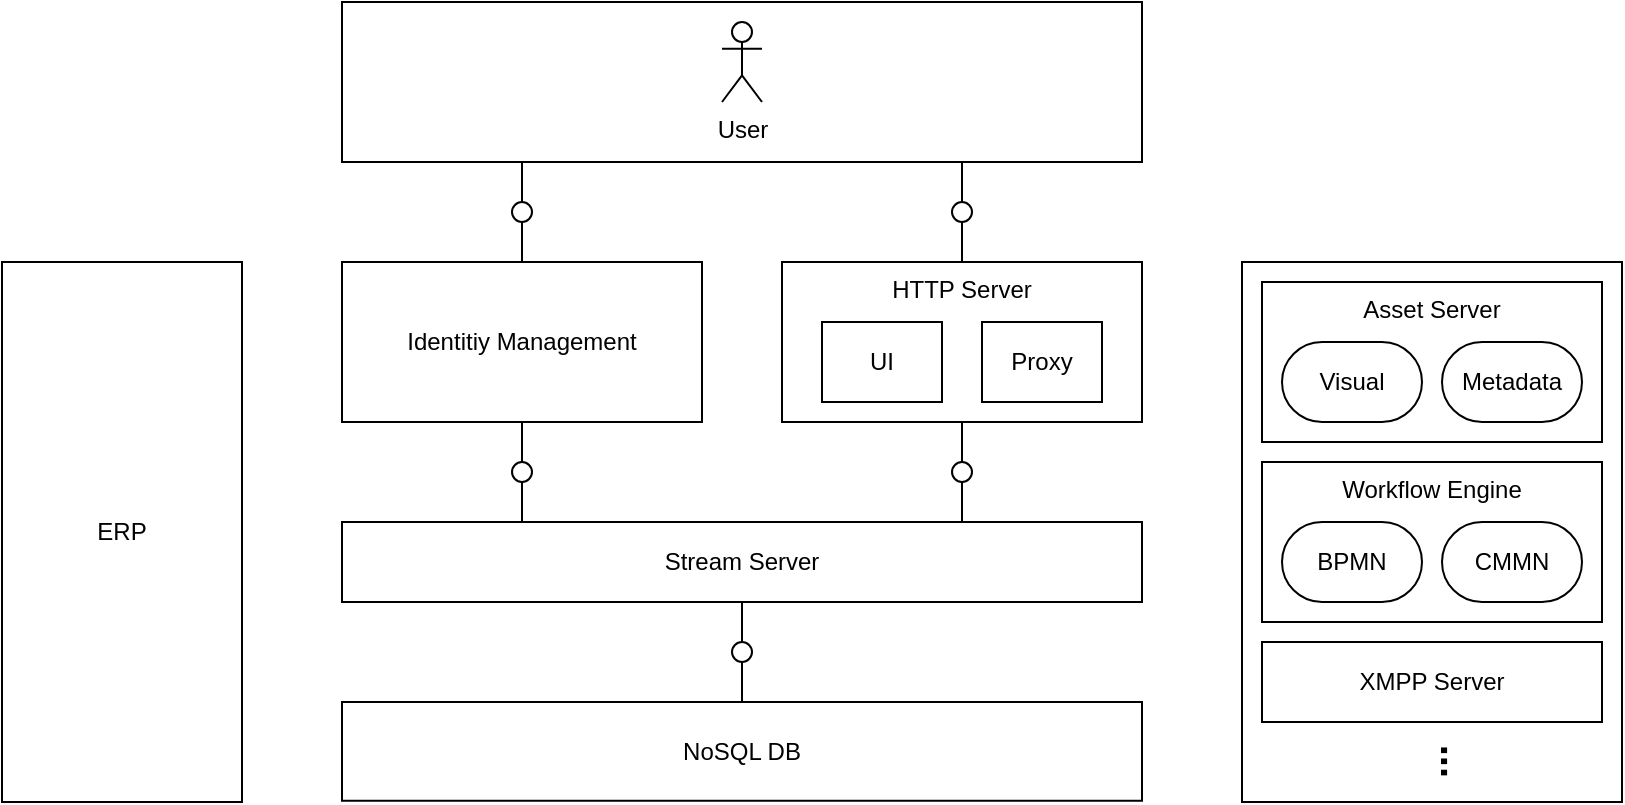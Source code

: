 <mxfile version="13.2.4" type="github">
  <diagram id="8TGCa_ktwGSLHj1pzFkR" name="Page-1">
    <mxGraphModel dx="372" dy="208" grid="1" gridSize="10" guides="1" tooltips="1" connect="1" arrows="1" fold="1" page="1" pageScale="1" pageWidth="850" pageHeight="1100" math="0" shadow="0">
      <root>
        <mxCell id="0" />
        <mxCell id="1" parent="0" />
        <mxCell id="qzlA5_UaND0cFiVb6v2D-30" value="XMPP Server" style="rounded=0;whiteSpace=wrap;html=1;" vertex="1" parent="1">
          <mxGeometry x="650" y="210" width="190" height="270" as="geometry" />
        </mxCell>
        <mxCell id="qzlA5_UaND0cFiVb6v2D-23" value="Asset Server" style="rounded=0;whiteSpace=wrap;html=1;verticalAlign=top;" vertex="1" parent="1">
          <mxGeometry x="660" y="220" width="170" height="80" as="geometry" />
        </mxCell>
        <mxCell id="qzlA5_UaND0cFiVb6v2D-3" value="" style="rounded=0;whiteSpace=wrap;html=1;points=[[0.225,1],[0.775,1]]" vertex="1" parent="1">
          <mxGeometry x="200" y="80" width="400" height="80" as="geometry" />
        </mxCell>
        <mxCell id="qzlA5_UaND0cFiVb6v2D-2" value="User" style="shape=umlActor;verticalLabelPosition=bottom;labelBackgroundColor=#ffffff;verticalAlign=top;html=1;outlineConnect=0;" vertex="1" parent="1">
          <mxGeometry x="390" y="90" width="20" height="40" as="geometry" />
        </mxCell>
        <mxCell id="qzlA5_UaND0cFiVb6v2D-10" value="Identitiy Management" style="rounded=0;whiteSpace=wrap;html=1;" vertex="1" parent="1">
          <mxGeometry x="200" y="210" width="180" height="80" as="geometry" />
        </mxCell>
        <mxCell id="qzlA5_UaND0cFiVb6v2D-12" value="HTTP Server" style="rounded=0;whiteSpace=wrap;html=1;verticalAlign=top;" vertex="1" parent="1">
          <mxGeometry x="420" y="210" width="180" height="80" as="geometry" />
        </mxCell>
        <mxCell id="qzlA5_UaND0cFiVb6v2D-14" value="UI" style="rounded=0;whiteSpace=wrap;html=1;" vertex="1" parent="1">
          <mxGeometry x="440" y="240" width="60" height="40" as="geometry" />
        </mxCell>
        <mxCell id="qzlA5_UaND0cFiVb6v2D-15" value="Proxy" style="rounded=0;whiteSpace=wrap;html=1;" vertex="1" parent="1">
          <mxGeometry x="520" y="240" width="60" height="40" as="geometry" />
        </mxCell>
        <mxCell id="qzlA5_UaND0cFiVb6v2D-18" value="Stream Server" style="rounded=0;whiteSpace=wrap;html=1;points=[[0.225,0],[0.775,0],[0.5,1]]" vertex="1" parent="1">
          <mxGeometry x="200" y="340" width="400" height="40" as="geometry" />
        </mxCell>
        <mxCell id="qzlA5_UaND0cFiVb6v2D-19" value="NoSQL DB" style="rounded=0;whiteSpace=wrap;html=1;" vertex="1" parent="1">
          <mxGeometry x="200" y="430" width="400" height="49.38" as="geometry" />
        </mxCell>
        <mxCell id="qzlA5_UaND0cFiVb6v2D-20" value="Metadata" style="rounded=1;whiteSpace=wrap;html=1;arcSize=50;" vertex="1" parent="1">
          <mxGeometry x="750" y="250" width="70" height="40" as="geometry" />
        </mxCell>
        <mxCell id="qzlA5_UaND0cFiVb6v2D-21" value="Visual" style="rounded=1;whiteSpace=wrap;html=1;arcSize=50;" vertex="1" parent="1">
          <mxGeometry x="670" y="250" width="70" height="40" as="geometry" />
        </mxCell>
        <mxCell id="qzlA5_UaND0cFiVb6v2D-26" value="Workflow Engine" style="rounded=0;whiteSpace=wrap;html=1;verticalAlign=top;" vertex="1" parent="1">
          <mxGeometry x="660" y="310" width="170" height="80" as="geometry" />
        </mxCell>
        <mxCell id="qzlA5_UaND0cFiVb6v2D-27" value="CMMN" style="rounded=1;whiteSpace=wrap;html=1;arcSize=50;" vertex="1" parent="1">
          <mxGeometry x="750" y="340" width="70" height="40" as="geometry" />
        </mxCell>
        <mxCell id="qzlA5_UaND0cFiVb6v2D-28" value="BPMN" style="rounded=1;whiteSpace=wrap;html=1;arcSize=50;" vertex="1" parent="1">
          <mxGeometry x="670" y="340" width="70" height="40" as="geometry" />
        </mxCell>
        <mxCell id="qzlA5_UaND0cFiVb6v2D-32" value="ERP" style="rounded=0;whiteSpace=wrap;html=1;" vertex="1" parent="1">
          <mxGeometry x="30" y="210" width="120" height="270" as="geometry" />
        </mxCell>
        <mxCell id="qzlA5_UaND0cFiVb6v2D-33" value="..." style="rounded=0;whiteSpace=wrap;html=1;fontStyle=1;fontSize=20;verticalAlign=middle;rotation=90;strokeColor=none;fillColor=none;" vertex="1" parent="1">
          <mxGeometry x="738" y="440" width="40" height="39.38" as="geometry" />
        </mxCell>
        <mxCell id="qzlA5_UaND0cFiVb6v2D-29" value="XMPP Server" style="rounded=0;whiteSpace=wrap;html=1;" vertex="1" parent="1">
          <mxGeometry x="660" y="400" width="170" height="40" as="geometry" />
        </mxCell>
        <mxCell id="qzlA5_UaND0cFiVb6v2D-34" value="" style="endArrow=none;html=1;fontSize=15;exitX=0.5;exitY=0;exitDx=0;exitDy=0;entryX=0.225;entryY=1;entryDx=0;entryDy=0;" edge="1" parent="1" source="qzlA5_UaND0cFiVb6v2D-35" target="qzlA5_UaND0cFiVb6v2D-3">
          <mxGeometry width="50" height="50" relative="1" as="geometry">
            <mxPoint x="180" y="220" as="sourcePoint" />
            <mxPoint x="240" y="185" as="targetPoint" />
          </mxGeometry>
        </mxCell>
        <mxCell id="qzlA5_UaND0cFiVb6v2D-35" value="" style="ellipse;whiteSpace=wrap;html=1;aspect=fixed;fillColor=none;fontSize=15;" vertex="1" parent="1">
          <mxGeometry x="285" y="180" width="10" height="10" as="geometry" />
        </mxCell>
        <mxCell id="qzlA5_UaND0cFiVb6v2D-39" value="" style="endArrow=none;html=1;fontSize=15;exitX=0.5;exitY=0;exitDx=0;exitDy=0;entryX=0.5;entryY=1;entryDx=0;entryDy=0;" edge="1" parent="1" source="qzlA5_UaND0cFiVb6v2D-10" target="qzlA5_UaND0cFiVb6v2D-35">
          <mxGeometry width="50" height="50" relative="1" as="geometry">
            <mxPoint x="290" y="190" as="sourcePoint" />
            <mxPoint x="290" y="170" as="targetPoint" />
          </mxGeometry>
        </mxCell>
        <mxCell id="qzlA5_UaND0cFiVb6v2D-46" value="" style="endArrow=none;html=1;fontSize=15;exitX=0.5;exitY=0;exitDx=0;exitDy=0;entryX=0.775;entryY=1;entryDx=0;entryDy=0;" edge="1" parent="1" source="qzlA5_UaND0cFiVb6v2D-47" target="qzlA5_UaND0cFiVb6v2D-3">
          <mxGeometry width="50" height="50" relative="1" as="geometry">
            <mxPoint x="295" y="230" as="sourcePoint" />
            <mxPoint x="395" y="170" as="targetPoint" />
          </mxGeometry>
        </mxCell>
        <mxCell id="qzlA5_UaND0cFiVb6v2D-47" value="" style="ellipse;whiteSpace=wrap;html=1;aspect=fixed;fillColor=none;fontSize=15;" vertex="1" parent="1">
          <mxGeometry x="505" y="180" width="10" height="10" as="geometry" />
        </mxCell>
        <mxCell id="qzlA5_UaND0cFiVb6v2D-48" value="" style="endArrow=none;html=1;fontSize=15;exitX=0.5;exitY=0;exitDx=0;exitDy=0;entryX=0.5;entryY=1;entryDx=0;entryDy=0;" edge="1" parent="1" target="qzlA5_UaND0cFiVb6v2D-47" source="qzlA5_UaND0cFiVb6v2D-12">
          <mxGeometry width="50" height="50" relative="1" as="geometry">
            <mxPoint x="395" y="220" as="sourcePoint" />
            <mxPoint x="405" y="180" as="targetPoint" />
          </mxGeometry>
        </mxCell>
        <mxCell id="qzlA5_UaND0cFiVb6v2D-49" value="" style="endArrow=none;html=1;fontSize=15;exitX=0.5;exitY=0;exitDx=0;exitDy=0;entryX=0.5;entryY=1;entryDx=0;entryDy=0;" edge="1" parent="1" source="qzlA5_UaND0cFiVb6v2D-50" target="qzlA5_UaND0cFiVb6v2D-10">
          <mxGeometry width="50" height="50" relative="1" as="geometry">
            <mxPoint x="190" y="314" as="sourcePoint" />
            <mxPoint x="300" y="254" as="targetPoint" />
          </mxGeometry>
        </mxCell>
        <mxCell id="qzlA5_UaND0cFiVb6v2D-50" value="" style="ellipse;whiteSpace=wrap;html=1;aspect=fixed;fillColor=none;fontSize=15;" vertex="1" parent="1">
          <mxGeometry x="285" y="310" width="10" height="10" as="geometry" />
        </mxCell>
        <mxCell id="qzlA5_UaND0cFiVb6v2D-51" value="" style="endArrow=none;html=1;fontSize=15;exitX=0.225;exitY=0;exitDx=0;exitDy=0;entryX=0.5;entryY=1;entryDx=0;entryDy=0;" edge="1" parent="1" target="qzlA5_UaND0cFiVb6v2D-50" source="qzlA5_UaND0cFiVb6v2D-18">
          <mxGeometry width="50" height="50" relative="1" as="geometry">
            <mxPoint x="300" y="304" as="sourcePoint" />
            <mxPoint x="300" y="264" as="targetPoint" />
          </mxGeometry>
        </mxCell>
        <mxCell id="qzlA5_UaND0cFiVb6v2D-53" value="" style="ellipse;whiteSpace=wrap;html=1;aspect=fixed;fillColor=none;fontSize=15;" vertex="1" parent="1">
          <mxGeometry x="505" y="310" width="10" height="10" as="geometry" />
        </mxCell>
        <mxCell id="qzlA5_UaND0cFiVb6v2D-54" value="" style="endArrow=none;html=1;fontSize=15;exitX=0.5;exitY=0;exitDx=0;exitDy=0;entryX=0.5;entryY=1;entryDx=0;entryDy=0;" edge="1" parent="1" source="qzlA5_UaND0cFiVb6v2D-53" target="qzlA5_UaND0cFiVb6v2D-12">
          <mxGeometry width="50" height="50" relative="1" as="geometry">
            <mxPoint x="300" y="350" as="sourcePoint" />
            <mxPoint x="300" y="330" as="targetPoint" />
          </mxGeometry>
        </mxCell>
        <mxCell id="qzlA5_UaND0cFiVb6v2D-55" value="" style="endArrow=none;html=1;fontSize=15;exitX=0.775;exitY=0;exitDx=0;exitDy=0;entryX=0.5;entryY=1;entryDx=0;entryDy=0;" edge="1" parent="1" source="qzlA5_UaND0cFiVb6v2D-18" target="qzlA5_UaND0cFiVb6v2D-53">
          <mxGeometry width="50" height="50" relative="1" as="geometry">
            <mxPoint x="520" y="320" as="sourcePoint" />
            <mxPoint x="520" y="300.0" as="targetPoint" />
          </mxGeometry>
        </mxCell>
        <mxCell id="qzlA5_UaND0cFiVb6v2D-56" value="" style="ellipse;whiteSpace=wrap;html=1;aspect=fixed;fillColor=none;fontSize=15;" vertex="1" parent="1">
          <mxGeometry x="395" y="400" width="10" height="10" as="geometry" />
        </mxCell>
        <mxCell id="qzlA5_UaND0cFiVb6v2D-57" value="" style="endArrow=none;html=1;fontSize=15;exitX=0.5;exitY=0;exitDx=0;exitDy=0;entryX=0.5;entryY=1;entryDx=0;entryDy=0;" edge="1" parent="1" source="qzlA5_UaND0cFiVb6v2D-56" target="qzlA5_UaND0cFiVb6v2D-18">
          <mxGeometry width="50" height="50" relative="1" as="geometry">
            <mxPoint x="190" y="440" as="sourcePoint" />
            <mxPoint x="370" y="400" as="targetPoint" />
          </mxGeometry>
        </mxCell>
        <mxCell id="qzlA5_UaND0cFiVb6v2D-58" value="" style="endArrow=none;html=1;fontSize=15;entryX=0.5;entryY=1;entryDx=0;entryDy=0;exitX=0.5;exitY=0;exitDx=0;exitDy=0;" edge="1" parent="1" target="qzlA5_UaND0cFiVb6v2D-56" source="qzlA5_UaND0cFiVb6v2D-19">
          <mxGeometry width="50" height="50" relative="1" as="geometry">
            <mxPoint x="370" y="420" as="sourcePoint" />
            <mxPoint x="410" y="390.0" as="targetPoint" />
          </mxGeometry>
        </mxCell>
      </root>
    </mxGraphModel>
  </diagram>
</mxfile>
